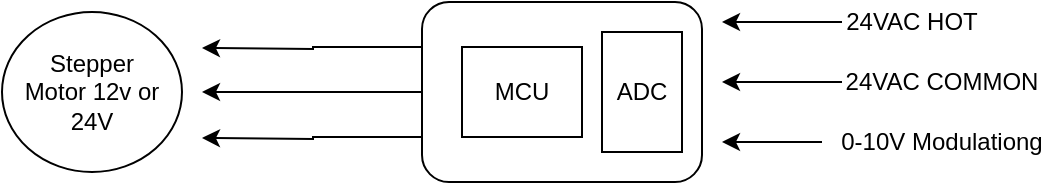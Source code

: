 <mxfile version="14.3.0" type="github">
  <diagram id="RDr5xIcWs6sJw54-JU3c" name="Page-1">
    <mxGraphModel dx="1102" dy="557" grid="1" gridSize="10" guides="1" tooltips="1" connect="1" arrows="1" fold="1" page="1" pageScale="1" pageWidth="850" pageHeight="1100" math="0" shadow="0">
      <root>
        <mxCell id="0" />
        <mxCell id="1" parent="0" />
        <mxCell id="EBL1NlLHcWfxSKZwpHs6-10" style="edgeStyle=orthogonalEdgeStyle;rounded=0;orthogonalLoop=1;jettySize=auto;html=1;" parent="1" source="EBL1NlLHcWfxSKZwpHs6-1" edge="1">
          <mxGeometry relative="1" as="geometry">
            <mxPoint x="390" y="230" as="targetPoint" />
          </mxGeometry>
        </mxCell>
        <mxCell id="EBL1NlLHcWfxSKZwpHs6-1" value="24VAC HOT" style="text;html=1;strokeColor=none;fillColor=none;align=center;verticalAlign=middle;whiteSpace=wrap;rounded=0;" parent="1" vertex="1">
          <mxGeometry x="450" y="220" width="70" height="20" as="geometry" />
        </mxCell>
        <mxCell id="EBL1NlLHcWfxSKZwpHs6-11" style="edgeStyle=orthogonalEdgeStyle;rounded=0;orthogonalLoop=1;jettySize=auto;html=1;" parent="1" source="EBL1NlLHcWfxSKZwpHs6-2" edge="1">
          <mxGeometry relative="1" as="geometry">
            <mxPoint x="390" y="260" as="targetPoint" />
          </mxGeometry>
        </mxCell>
        <mxCell id="EBL1NlLHcWfxSKZwpHs6-2" value="24VAC COMMON" style="text;html=1;strokeColor=none;fillColor=none;align=center;verticalAlign=middle;whiteSpace=wrap;rounded=0;" parent="1" vertex="1">
          <mxGeometry x="450" y="250" width="100" height="20" as="geometry" />
        </mxCell>
        <mxCell id="EBL1NlLHcWfxSKZwpHs6-12" style="edgeStyle=orthogonalEdgeStyle;rounded=0;orthogonalLoop=1;jettySize=auto;html=1;exitX=0;exitY=0.5;exitDx=0;exitDy=0;" parent="1" source="EBL1NlLHcWfxSKZwpHs6-3" edge="1">
          <mxGeometry relative="1" as="geometry">
            <mxPoint x="390" y="290" as="targetPoint" />
          </mxGeometry>
        </mxCell>
        <mxCell id="EBL1NlLHcWfxSKZwpHs6-3" value="0-10V Modulationg" style="text;html=1;strokeColor=none;fillColor=none;align=center;verticalAlign=middle;whiteSpace=wrap;rounded=0;" parent="1" vertex="1">
          <mxGeometry x="440" y="280" width="120" height="20" as="geometry" />
        </mxCell>
        <mxCell id="JtW8FaS6zxOOqtqokYQV-1" style="edgeStyle=orthogonalEdgeStyle;rounded=0;orthogonalLoop=1;jettySize=auto;html=1;exitX=0;exitY=0.25;exitDx=0;exitDy=0;" edge="1" parent="1" source="EBL1NlLHcWfxSKZwpHs6-4">
          <mxGeometry relative="1" as="geometry">
            <mxPoint x="130" y="243" as="targetPoint" />
          </mxGeometry>
        </mxCell>
        <mxCell id="JtW8FaS6zxOOqtqokYQV-2" style="edgeStyle=orthogonalEdgeStyle;rounded=0;orthogonalLoop=1;jettySize=auto;html=1;exitX=0;exitY=0.5;exitDx=0;exitDy=0;" edge="1" parent="1" source="EBL1NlLHcWfxSKZwpHs6-4">
          <mxGeometry relative="1" as="geometry">
            <mxPoint x="130" y="265" as="targetPoint" />
          </mxGeometry>
        </mxCell>
        <mxCell id="JtW8FaS6zxOOqtqokYQV-3" style="edgeStyle=orthogonalEdgeStyle;rounded=0;orthogonalLoop=1;jettySize=auto;html=1;exitX=0;exitY=0.75;exitDx=0;exitDy=0;" edge="1" parent="1" source="EBL1NlLHcWfxSKZwpHs6-4">
          <mxGeometry relative="1" as="geometry">
            <mxPoint x="130" y="288" as="targetPoint" />
          </mxGeometry>
        </mxCell>
        <mxCell id="EBL1NlLHcWfxSKZwpHs6-4" value="" style="rounded=1;whiteSpace=wrap;html=1;" parent="1" vertex="1">
          <mxGeometry x="240" y="220" width="140" height="90" as="geometry" />
        </mxCell>
        <mxCell id="EBL1NlLHcWfxSKZwpHs6-5" value="Stepper&lt;br&gt;Motor 12v or 24V" style="ellipse;whiteSpace=wrap;html=1;" parent="1" vertex="1">
          <mxGeometry x="30" y="225" width="90" height="80" as="geometry" />
        </mxCell>
        <mxCell id="JtW8FaS6zxOOqtqokYQV-4" value="MCU" style="rounded=0;whiteSpace=wrap;html=1;" vertex="1" parent="1">
          <mxGeometry x="260" y="242.5" width="60" height="45" as="geometry" />
        </mxCell>
        <mxCell id="JtW8FaS6zxOOqtqokYQV-5" value="ADC" style="rounded=0;whiteSpace=wrap;html=1;" vertex="1" parent="1">
          <mxGeometry x="330" y="235" width="40" height="60" as="geometry" />
        </mxCell>
      </root>
    </mxGraphModel>
  </diagram>
</mxfile>
